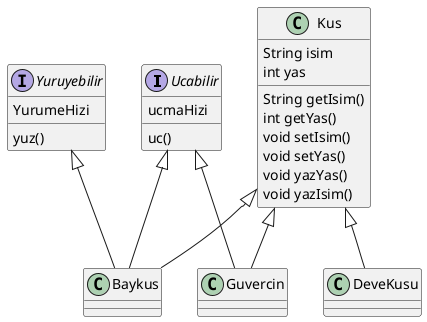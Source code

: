 @startuml

interface Ucabilir {
    ucmaHizi
    uc()
}

interface Yuruyebilir {
    YurumeHizi
    yuz()
}

class Kus {
    String isim
    int yas
    String getIsim()
    int getYas()
    void setIsim()
    void setYas()
    void yazYas()
    void yazIsim()
}

class Baykus {

}

class Guvercin {

}

class DeveKusu {

}

Kus <|-- Baykus
Kus <|-- Guvercin
Kus <|-- DeveKusu

Yuruyebilir <|-- Baykus
Ucabilir <|-- Baykus

Ucabilir <|-- Guvercin

@enduml
